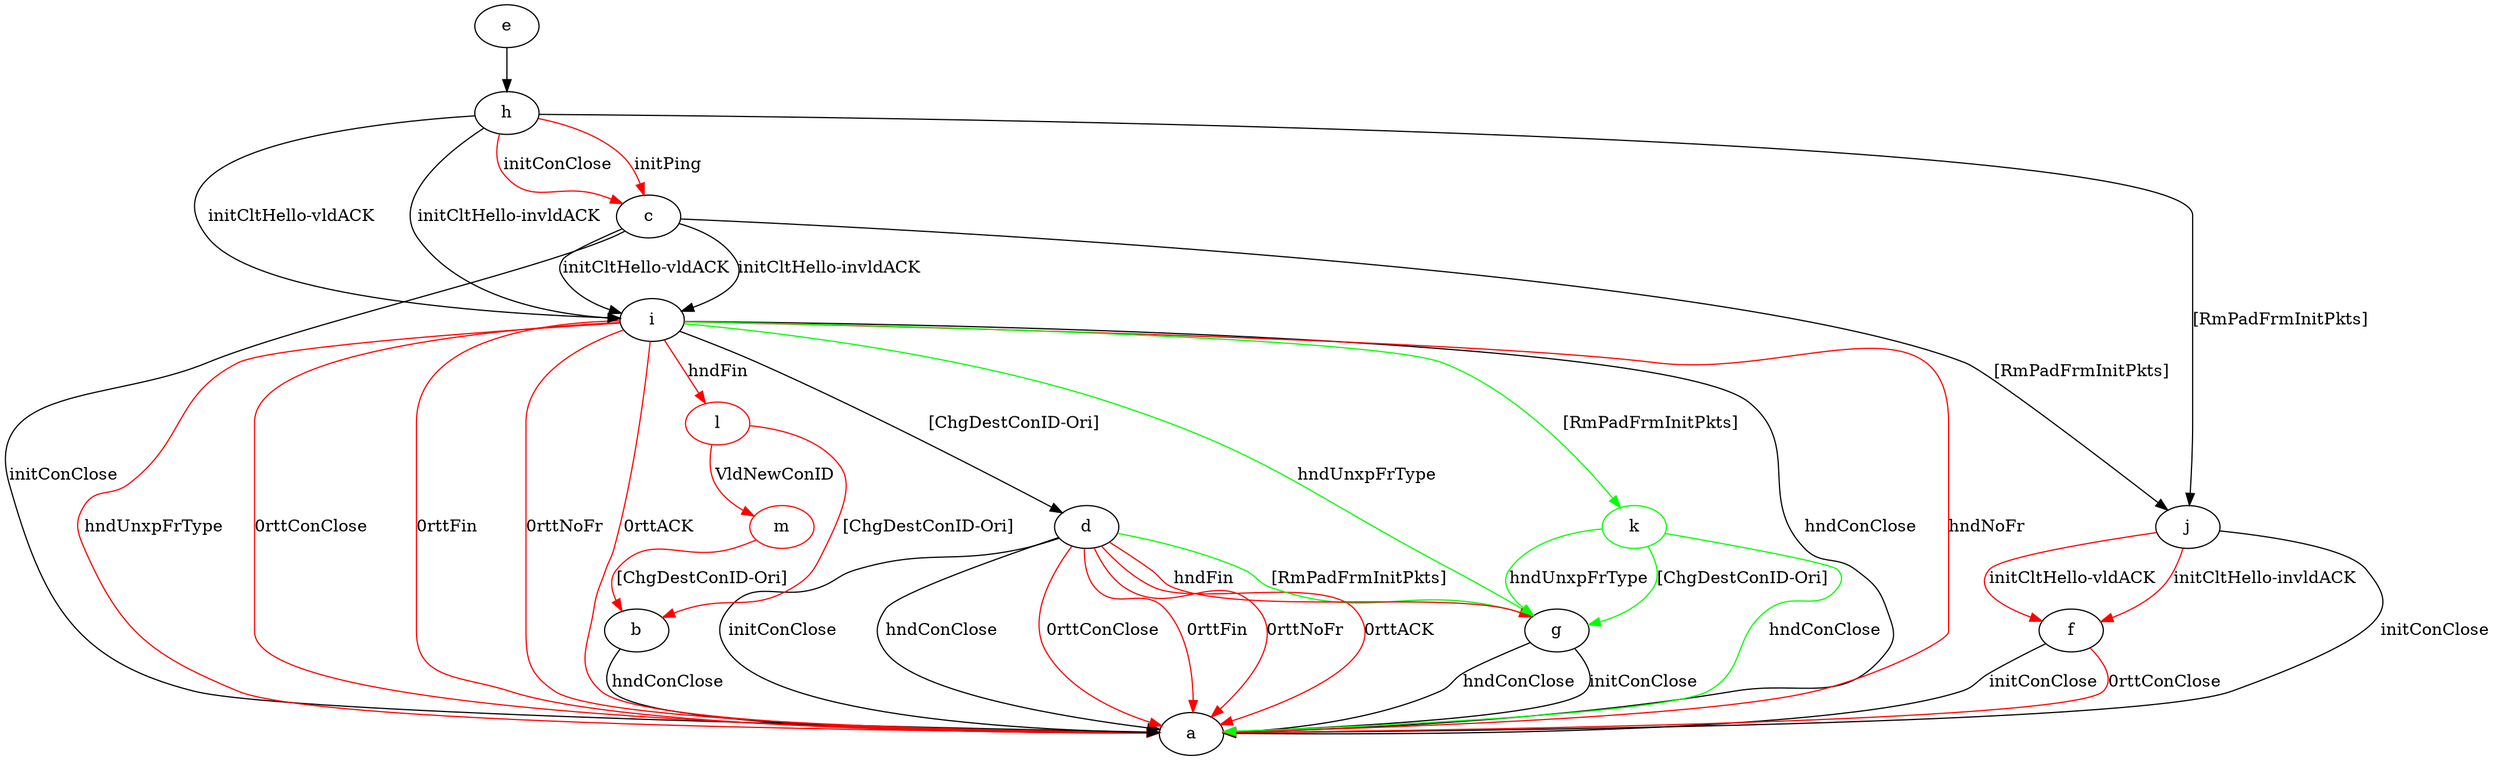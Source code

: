 digraph "" {
	b -> a	[key=0,
		label="hndConClose "];
	c -> a	[key=0,
		label="initConClose "];
	c -> i	[key=0,
		label="initCltHello-vldACK "];
	c -> i	[key=1,
		label="initCltHello-invldACK "];
	c -> j	[key=0,
		label="[RmPadFrmInitPkts] "];
	d -> a	[key=0,
		label="initConClose "];
	d -> a	[key=1,
		label="hndConClose "];
	d -> a	[key=2,
		color=red,
		label="0rttConClose "];
	d -> a	[key=3,
		color=red,
		label="0rttFin "];
	d -> a	[key=4,
		color=red,
		label="0rttNoFr "];
	d -> a	[key=5,
		color=red,
		label="0rttACK "];
	d -> g	[key=0,
		color=green,
		label="[RmPadFrmInitPkts] "];
	d -> g	[key=1,
		color=red,
		label="hndFin "];
	e -> h	[key=0];
	f -> a	[key=0,
		label="initConClose "];
	f -> a	[key=1,
		color=red,
		label="0rttConClose "];
	g -> a	[key=0,
		label="initConClose "];
	g -> a	[key=1,
		label="hndConClose "];
	h -> c	[key=0,
		color=red,
		label="initPing "];
	h -> c	[key=1,
		color=red,
		label="initConClose "];
	h -> i	[key=0,
		label="initCltHello-vldACK "];
	h -> i	[key=1,
		label="initCltHello-invldACK "];
	h -> j	[key=0,
		label="[RmPadFrmInitPkts] "];
	i -> a	[key=0,
		label="hndConClose "];
	i -> a	[key=1,
		color=red,
		label="hndNoFr "];
	i -> a	[key=2,
		color=red,
		label="hndUnxpFrType "];
	i -> a	[key=3,
		color=red,
		label="0rttConClose "];
	i -> a	[key=4,
		color=red,
		label="0rttFin "];
	i -> a	[key=5,
		color=red,
		label="0rttNoFr "];
	i -> a	[key=6,
		color=red,
		label="0rttACK "];
	i -> d	[key=0,
		label="[ChgDestConID-Ori] "];
	i -> g	[key=0,
		color=green,
		label="hndUnxpFrType "];
	k	[color=green];
	i -> k	[key=0,
		color=green,
		label="[RmPadFrmInitPkts] "];
	l	[color=red];
	i -> l	[key=0,
		color=red,
		label="hndFin "];
	j -> a	[key=0,
		label="initConClose "];
	j -> f	[key=0,
		color=red,
		label="initCltHello-vldACK "];
	j -> f	[key=1,
		color=red,
		label="initCltHello-invldACK "];
	k -> a	[key=0,
		color=green,
		label="hndConClose "];
	k -> g	[key=0,
		color=green,
		label="hndUnxpFrType "];
	k -> g	[key=1,
		color=green,
		label="[ChgDestConID-Ori] "];
	l -> b	[key=0,
		color=red,
		label="[ChgDestConID-Ori] "];
	m	[color=red];
	l -> m	[key=0,
		color=red,
		label="VldNewConID "];
	m -> b	[key=0,
		color=red,
		label="[ChgDestConID-Ori] "];
}

